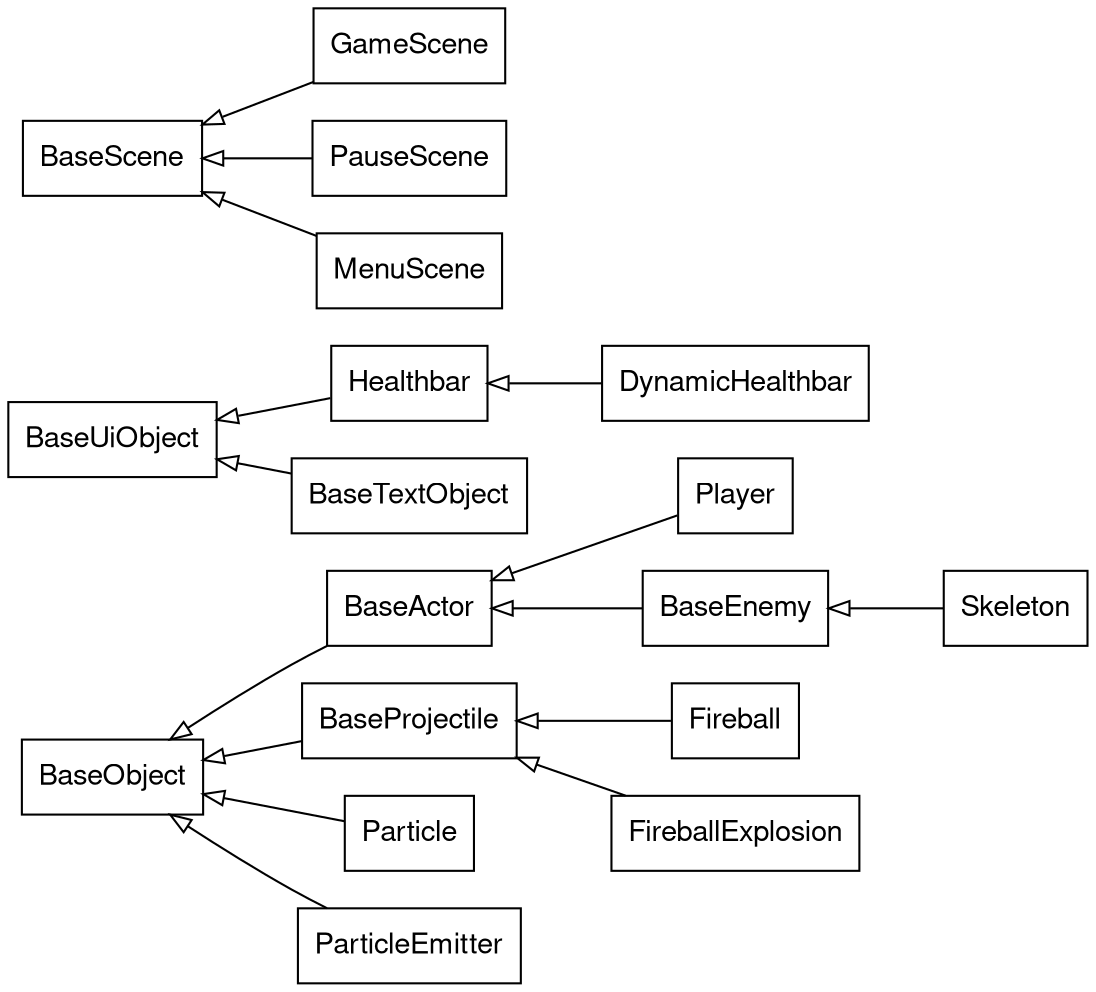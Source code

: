 digraph inheritance {
    //size="800,600"
    rankdir="LR"
    node [shape=box fontname="Helvetica,Arial,sans-serif"]
    edge [dir=back arrowtail=empty]

    subgraph objects {
        BaseObject->{BaseActor, BaseProjectile, Particle, ParticleEmitter}
        BaseActor->{Player, BaseEnemy}
        BaseProjectile->{Fireball, FireballExplosion}
        BaseEnemy->Skeleton
    }

    subgraph uiObjects {
        BaseUiObject->{Healthbar, BaseTextObject}
        Healthbar->DynamicHealthbar
    }

    subgraph scenes {
        BaseScene->{GameScene, PauseScene, MenuScene}
    }
}

// use `dot -Tpng -O inheritance.gv` to generate a .png